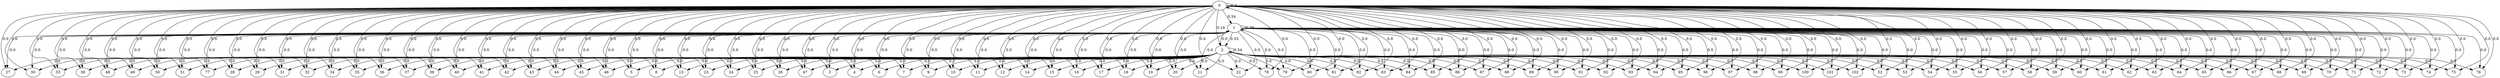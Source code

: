 digraph G {0 -> 0 [label="0.4"];0 -> 1 [label="0.34"];0 -> 2 [label="0.14"];0 -> 3 [label="0.0"];1 -> 1 [label="0.39"];1 -> 2 [label="0.33"];1 -> 3 [label="0.0"];2 -> 1 [label="0.0"];2 -> 2 [label="0.54"];2 -> 3 [label="0.0"];0 -> 4 [label="0.0"];1 -> 4 [label="0.0"];2 -> 4 [label="0.0"];0 -> 5 [label="0.0"];1 -> 5 [label="0.0"];2 -> 5 [label="0.0"];0 -> 6 [label="0.0"];1 -> 6 [label="0.0"];2 -> 6 [label="0.0"];0 -> 7 [label="0.0"];1 -> 7 [label="0.0"];2 -> 7 [label="0.0"];0 -> 8 [label="0.0"];1 -> 8 [label="0.0"];2 -> 8 [label="0.0"];0 -> 9 [label="0.0"];1 -> 9 [label="0.0"];2 -> 9 [label="0.0"];0 -> 10 [label="0.0"];1 -> 10 [label="0.0"];2 -> 10 [label="0.0"];0 -> 11 [label="0.0"];1 -> 11 [label="0.0"];2 -> 11 [label="0.0"];0 -> 12 [label="0.0"];1 -> 12 [label="0.0"];2 -> 12 [label="0.0"];0 -> 13 [label="0.0"];1 -> 13 [label="0.0"];2 -> 13 [label="0.0"];0 -> 14 [label="0.0"];1 -> 14 [label="0.0"];2 -> 14 [label="0.0"];0 -> 15 [label="0.0"];1 -> 15 [label="0.0"];2 -> 15 [label="0.0"];0 -> 16 [label="0.0"];1 -> 16 [label="0.0"];2 -> 16 [label="0.0"];0 -> 17 [label="0.0"];1 -> 17 [label="0.0"];2 -> 17 [label="0.0"];0 -> 18 [label="0.0"];1 -> 18 [label="0.0"];2 -> 18 [label="0.0"];0 -> 19 [label="0.0"];1 -> 19 [label="0.0"];2 -> 19 [label="0.0"];0 -> 20 [label="0.0"];1 -> 20 [label="0.0"];2 -> 20 [label="0.0"];0 -> 21 [label="0.0"];1 -> 21 [label="0.0"];2 -> 21 [label="0.0"];0 -> 22 [label="0.0"];1 -> 22 [label="0.0"];2 -> 22 [label="0.0"];0 -> 23 [label="0.0"];1 -> 23 [label="0.0"];2 -> 23 [label="0.0"];0 -> 24 [label="0.0"];1 -> 24 [label="0.0"];2 -> 24 [label="0.0"];0 -> 25 [label="0.0"];1 -> 25 [label="0.0"];2 -> 25 [label="0.0"];0 -> 26 [label="0.0"];1 -> 26 [label="0.0"];2 -> 26 [label="0.0"];0 -> 27 [label="0.0"];1 -> 27 [label="0.0"];2 -> 27 [label="0.0"];0 -> 28 [label="0.0"];1 -> 28 [label="0.0"];2 -> 28 [label="0.0"];0 -> 29 [label="0.0"];1 -> 29 [label="0.0"];2 -> 29 [label="0.0"];0 -> 30 [label="0.0"];1 -> 30 [label="0.0"];2 -> 30 [label="0.0"];0 -> 31 [label="0.0"];1 -> 31 [label="0.0"];2 -> 31 [label="0.0"];0 -> 32 [label="0.0"];1 -> 32 [label="0.0"];2 -> 32 [label="0.0"];0 -> 33 [label="0.0"];1 -> 33 [label="0.0"];2 -> 33 [label="0.0"];0 -> 34 [label="0.0"];1 -> 34 [label="0.0"];2 -> 34 [label="0.0"];0 -> 35 [label="0.0"];1 -> 35 [label="0.0"];2 -> 35 [label="0.0"];0 -> 36 [label="0.0"];1 -> 36 [label="0.0"];2 -> 36 [label="0.0"];0 -> 37 [label="0.0"];1 -> 37 [label="0.0"];2 -> 37 [label="0.0"];0 -> 38 [label="0.0"];1 -> 38 [label="0.0"];2 -> 38 [label="0.0"];0 -> 39 [label="0.0"];1 -> 39 [label="0.0"];2 -> 39 [label="0.0"];0 -> 40 [label="0.0"];1 -> 40 [label="0.0"];2 -> 40 [label="0.0"];0 -> 41 [label="0.0"];1 -> 41 [label="0.0"];2 -> 41 [label="0.0"];0 -> 42 [label="0.0"];1 -> 42 [label="0.0"];2 -> 42 [label="0.0"];0 -> 43 [label="0.0"];1 -> 43 [label="0.0"];2 -> 43 [label="0.0"];0 -> 44 [label="0.0"];1 -> 44 [label="0.0"];2 -> 44 [label="0.0"];0 -> 45 [label="0.0"];1 -> 45 [label="0.0"];2 -> 45 [label="0.0"];0 -> 46 [label="0.0"];1 -> 46 [label="0.0"];2 -> 46 [label="0.0"];0 -> 47 [label="0.0"];1 -> 47 [label="0.0"];2 -> 47 [label="0.0"];0 -> 48 [label="0.0"];1 -> 48 [label="0.0"];2 -> 48 [label="0.0"];0 -> 49 [label="0.0"];1 -> 49 [label="0.0"];2 -> 49 [label="0.0"];0 -> 50 [label="0.0"];1 -> 50 [label="0.0"];2 -> 50 [label="0.0"];0 -> 51 [label="0.0"];1 -> 51 [label="0.0"];2 -> 51 [label="0.0"];0 -> 52 [label="0.0"];1 -> 52 [label="0.0"];2 -> 52 [label="0.0"];0 -> 53 [label="0.0"];1 -> 53 [label="0.0"];2 -> 53 [label="0.0"];0 -> 54 [label="0.0"];1 -> 54 [label="0.0"];2 -> 54 [label="0.0"];0 -> 55 [label="0.0"];1 -> 55 [label="0.0"];2 -> 55 [label="0.0"];0 -> 56 [label="0.0"];1 -> 56 [label="0.0"];2 -> 56 [label="0.0"];0 -> 57 [label="0.0"];1 -> 57 [label="0.0"];2 -> 57 [label="0.0"];0 -> 58 [label="0.0"];1 -> 58 [label="0.0"];2 -> 58 [label="0.0"];0 -> 59 [label="0.0"];1 -> 59 [label="0.0"];2 -> 59 [label="0.0"];0 -> 60 [label="0.0"];1 -> 60 [label="0.0"];2 -> 60 [label="0.0"];0 -> 61 [label="0.0"];1 -> 61 [label="0.0"];2 -> 61 [label="0.0"];0 -> 62 [label="0.0"];1 -> 62 [label="0.0"];2 -> 62 [label="0.0"];0 -> 63 [label="0.0"];1 -> 63 [label="0.0"];2 -> 63 [label="0.0"];0 -> 64 [label="0.0"];1 -> 64 [label="0.0"];2 -> 64 [label="0.0"];0 -> 65 [label="0.0"];1 -> 65 [label="0.0"];2 -> 65 [label="0.0"];0 -> 66 [label="0.0"];1 -> 66 [label="0.0"];2 -> 66 [label="0.0"];0 -> 67 [label="0.0"];1 -> 67 [label="0.0"];2 -> 67 [label="0.0"];0 -> 68 [label="0.0"];1 -> 68 [label="0.0"];2 -> 68 [label="0.0"];0 -> 69 [label="0.0"];1 -> 69 [label="0.0"];2 -> 69 [label="0.0"];0 -> 70 [label="0.0"];1 -> 70 [label="0.0"];2 -> 70 [label="0.0"];0 -> 71 [label="0.0"];1 -> 71 [label="0.0"];2 -> 71 [label="0.0"];0 -> 72 [label="0.0"];1 -> 72 [label="0.0"];2 -> 72 [label="0.0"];0 -> 73 [label="0.0"];1 -> 73 [label="0.0"];2 -> 73 [label="0.0"];0 -> 74 [label="0.0"];1 -> 74 [label="0.0"];2 -> 74 [label="0.0"];0 -> 75 [label="0.0"];1 -> 75 [label="0.0"];2 -> 75 [label="0.0"];0 -> 76 [label="0.0"];1 -> 76 [label="0.0"];2 -> 76 [label="0.0"];0 -> 77 [label="0.0"];1 -> 77 [label="0.0"];2 -> 77 [label="0.0"];0 -> 78 [label="0.0"];1 -> 78 [label="0.0"];2 -> 78 [label="0.0"];0 -> 79 [label="0.0"];1 -> 79 [label="0.0"];2 -> 79 [label="0.0"];0 -> 80 [label="0.0"];1 -> 80 [label="0.0"];2 -> 80 [label="0.0"];0 -> 81 [label="0.0"];1 -> 81 [label="0.0"];2 -> 81 [label="0.0"];0 -> 82 [label="0.0"];1 -> 82 [label="0.0"];2 -> 82 [label="0.0"];0 -> 83 [label="0.0"];1 -> 83 [label="0.0"];2 -> 83 [label="0.0"];0 -> 84 [label="0.0"];1 -> 84 [label="0.0"];2 -> 84 [label="0.0"];0 -> 85 [label="0.0"];1 -> 85 [label="0.0"];2 -> 85 [label="0.0"];0 -> 86 [label="0.0"];1 -> 86 [label="0.0"];2 -> 86 [label="0.0"];0 -> 87 [label="0.0"];1 -> 87 [label="0.0"];2 -> 87 [label="0.0"];0 -> 88 [label="0.0"];1 -> 88 [label="0.0"];2 -> 88 [label="0.0"];0 -> 89 [label="0.0"];1 -> 89 [label="0.0"];2 -> 89 [label="0.0"];0 -> 90 [label="0.0"];1 -> 90 [label="0.0"];2 -> 90 [label="0.0"];0 -> 91 [label="0.0"];1 -> 91 [label="0.0"];2 -> 91 [label="0.0"];0 -> 92 [label="0.0"];1 -> 92 [label="0.0"];2 -> 92 [label="0.0"];0 -> 93 [label="0.0"];1 -> 93 [label="0.0"];2 -> 93 [label="0.0"];0 -> 94 [label="0.0"];1 -> 94 [label="0.0"];2 -> 94 [label="0.0"];0 -> 95 [label="0.0"];1 -> 95 [label="0.0"];2 -> 95 [label="0.0"];0 -> 96 [label="0.0"];1 -> 96 [label="0.0"];2 -> 96 [label="0.0"];0 -> 97 [label="0.0"];1 -> 97 [label="0.0"];2 -> 97 [label="0.0"];0 -> 98 [label="0.0"];1 -> 98 [label="0.0"];2 -> 98 [label="0.0"];0 -> 99 [label="0.0"];1 -> 99 [label="0.0"];2 -> 99 [label="0.0"];0 -> 100 [label="0.0"];1 -> 100 [label="0.0"];2 -> 100 [label="0.0"];0 -> 101 [label="0.0"];1 -> 101 [label="0.0"];2 -> 101 [label="0.0"];0 -> 102 [label="0.0"];1 -> 102 [label="0.0"];2 -> 102 [label="0.0"];}